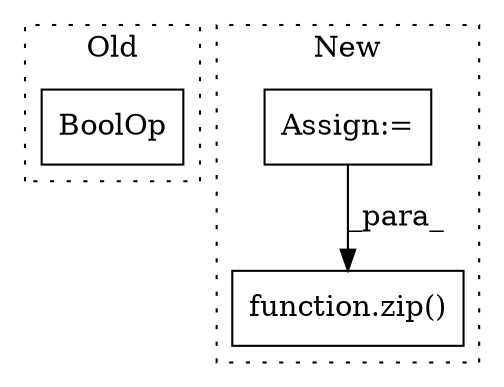 digraph G {
subgraph cluster0 {
1 [label="BoolOp" a="72" s="1925" l="15" shape="box"];
label = "Old";
style="dotted";
}
subgraph cluster1 {
2 [label="function.zip()" a="75" s="2050,2067" l="4,1" shape="box"];
3 [label="Assign:=" a="68" s="1943" l="3" shape="box"];
label = "New";
style="dotted";
}
3 -> 2 [label="_para_"];
}